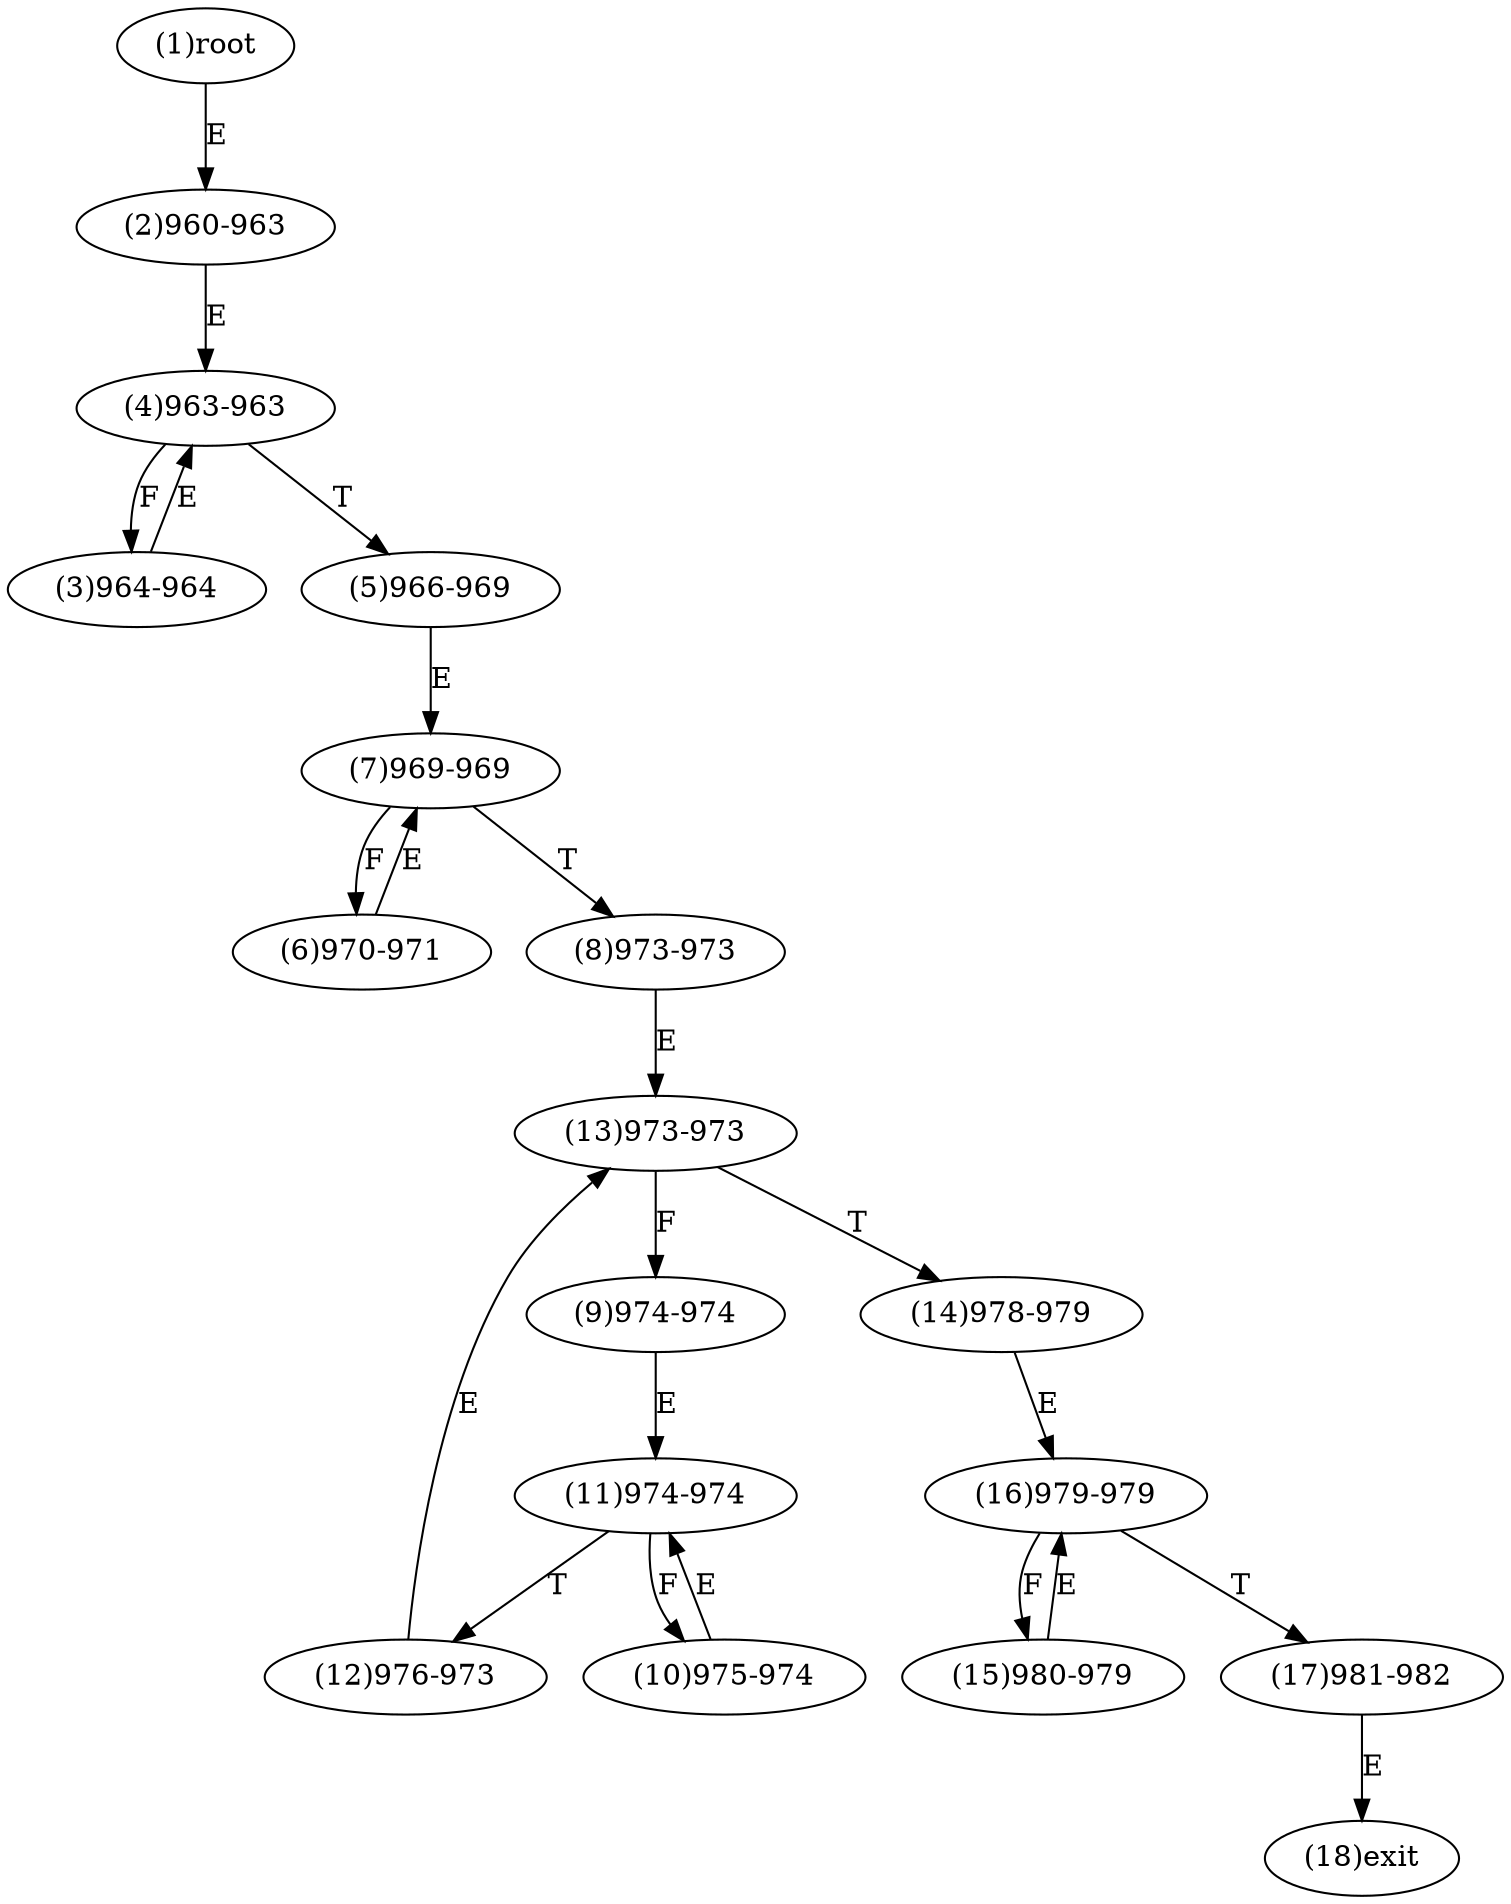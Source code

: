 digraph "" { 
1[ label="(1)root"];
2[ label="(2)960-963"];
3[ label="(3)964-964"];
4[ label="(4)963-963"];
5[ label="(5)966-969"];
6[ label="(6)970-971"];
7[ label="(7)969-969"];
8[ label="(8)973-973"];
9[ label="(9)974-974"];
10[ label="(10)975-974"];
11[ label="(11)974-974"];
12[ label="(12)976-973"];
13[ label="(13)973-973"];
14[ label="(14)978-979"];
15[ label="(15)980-979"];
17[ label="(17)981-982"];
16[ label="(16)979-979"];
18[ label="(18)exit"];
1->2[ label="E"];
2->4[ label="E"];
3->4[ label="E"];
4->3[ label="F"];
4->5[ label="T"];
5->7[ label="E"];
6->7[ label="E"];
7->6[ label="F"];
7->8[ label="T"];
8->13[ label="E"];
9->11[ label="E"];
10->11[ label="E"];
11->10[ label="F"];
11->12[ label="T"];
12->13[ label="E"];
13->9[ label="F"];
13->14[ label="T"];
14->16[ label="E"];
15->16[ label="E"];
16->15[ label="F"];
16->17[ label="T"];
17->18[ label="E"];
}
